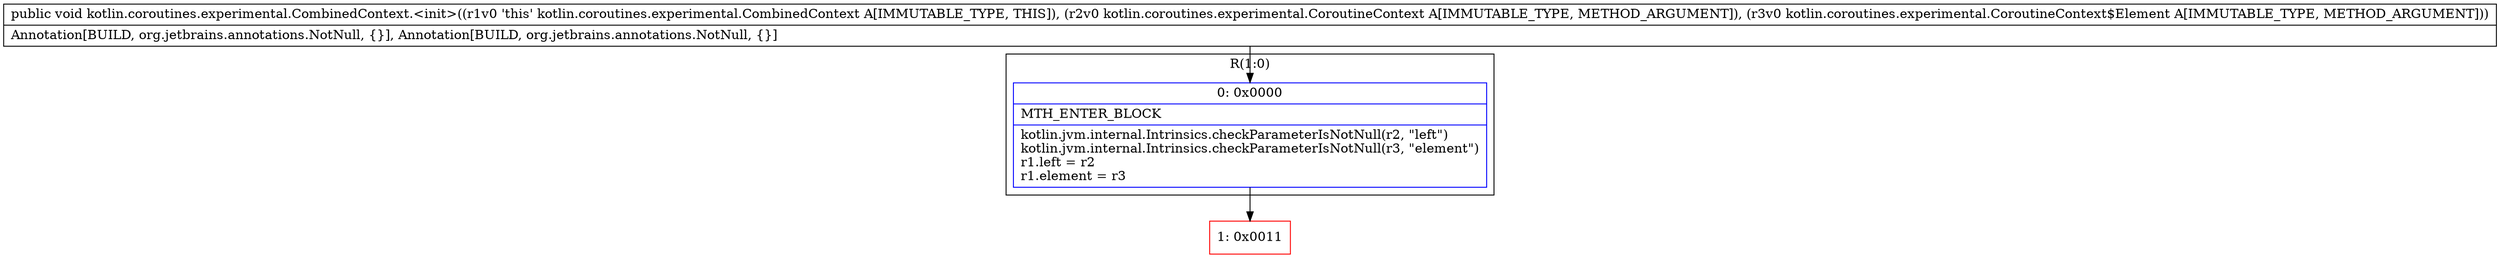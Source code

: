 digraph "CFG forkotlin.coroutines.experimental.CombinedContext.\<init\>(Lkotlin\/coroutines\/experimental\/CoroutineContext;Lkotlin\/coroutines\/experimental\/CoroutineContext$Element;)V" {
subgraph cluster_Region_478124330 {
label = "R(1:0)";
node [shape=record,color=blue];
Node_0 [shape=record,label="{0\:\ 0x0000|MTH_ENTER_BLOCK\l|kotlin.jvm.internal.Intrinsics.checkParameterIsNotNull(r2, \"left\")\lkotlin.jvm.internal.Intrinsics.checkParameterIsNotNull(r3, \"element\")\lr1.left = r2\lr1.element = r3\l}"];
}
Node_1 [shape=record,color=red,label="{1\:\ 0x0011}"];
MethodNode[shape=record,label="{public void kotlin.coroutines.experimental.CombinedContext.\<init\>((r1v0 'this' kotlin.coroutines.experimental.CombinedContext A[IMMUTABLE_TYPE, THIS]), (r2v0 kotlin.coroutines.experimental.CoroutineContext A[IMMUTABLE_TYPE, METHOD_ARGUMENT]), (r3v0 kotlin.coroutines.experimental.CoroutineContext$Element A[IMMUTABLE_TYPE, METHOD_ARGUMENT]))  | Annotation[BUILD, org.jetbrains.annotations.NotNull, \{\}], Annotation[BUILD, org.jetbrains.annotations.NotNull, \{\}]\l}"];
MethodNode -> Node_0;
Node_0 -> Node_1;
}

